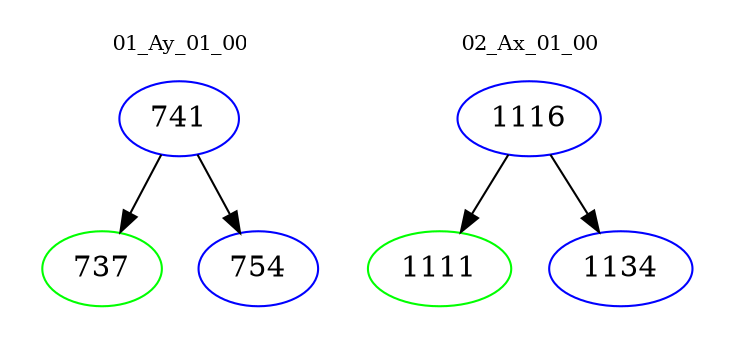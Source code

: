 digraph{
subgraph cluster_0 {
color = white
label = "01_Ay_01_00";
fontsize=10;
T0_741 [label="741", color="blue"]
T0_741 -> T0_737 [color="black"]
T0_737 [label="737", color="green"]
T0_741 -> T0_754 [color="black"]
T0_754 [label="754", color="blue"]
}
subgraph cluster_1 {
color = white
label = "02_Ax_01_00";
fontsize=10;
T1_1116 [label="1116", color="blue"]
T1_1116 -> T1_1111 [color="black"]
T1_1111 [label="1111", color="green"]
T1_1116 -> T1_1134 [color="black"]
T1_1134 [label="1134", color="blue"]
}
}
